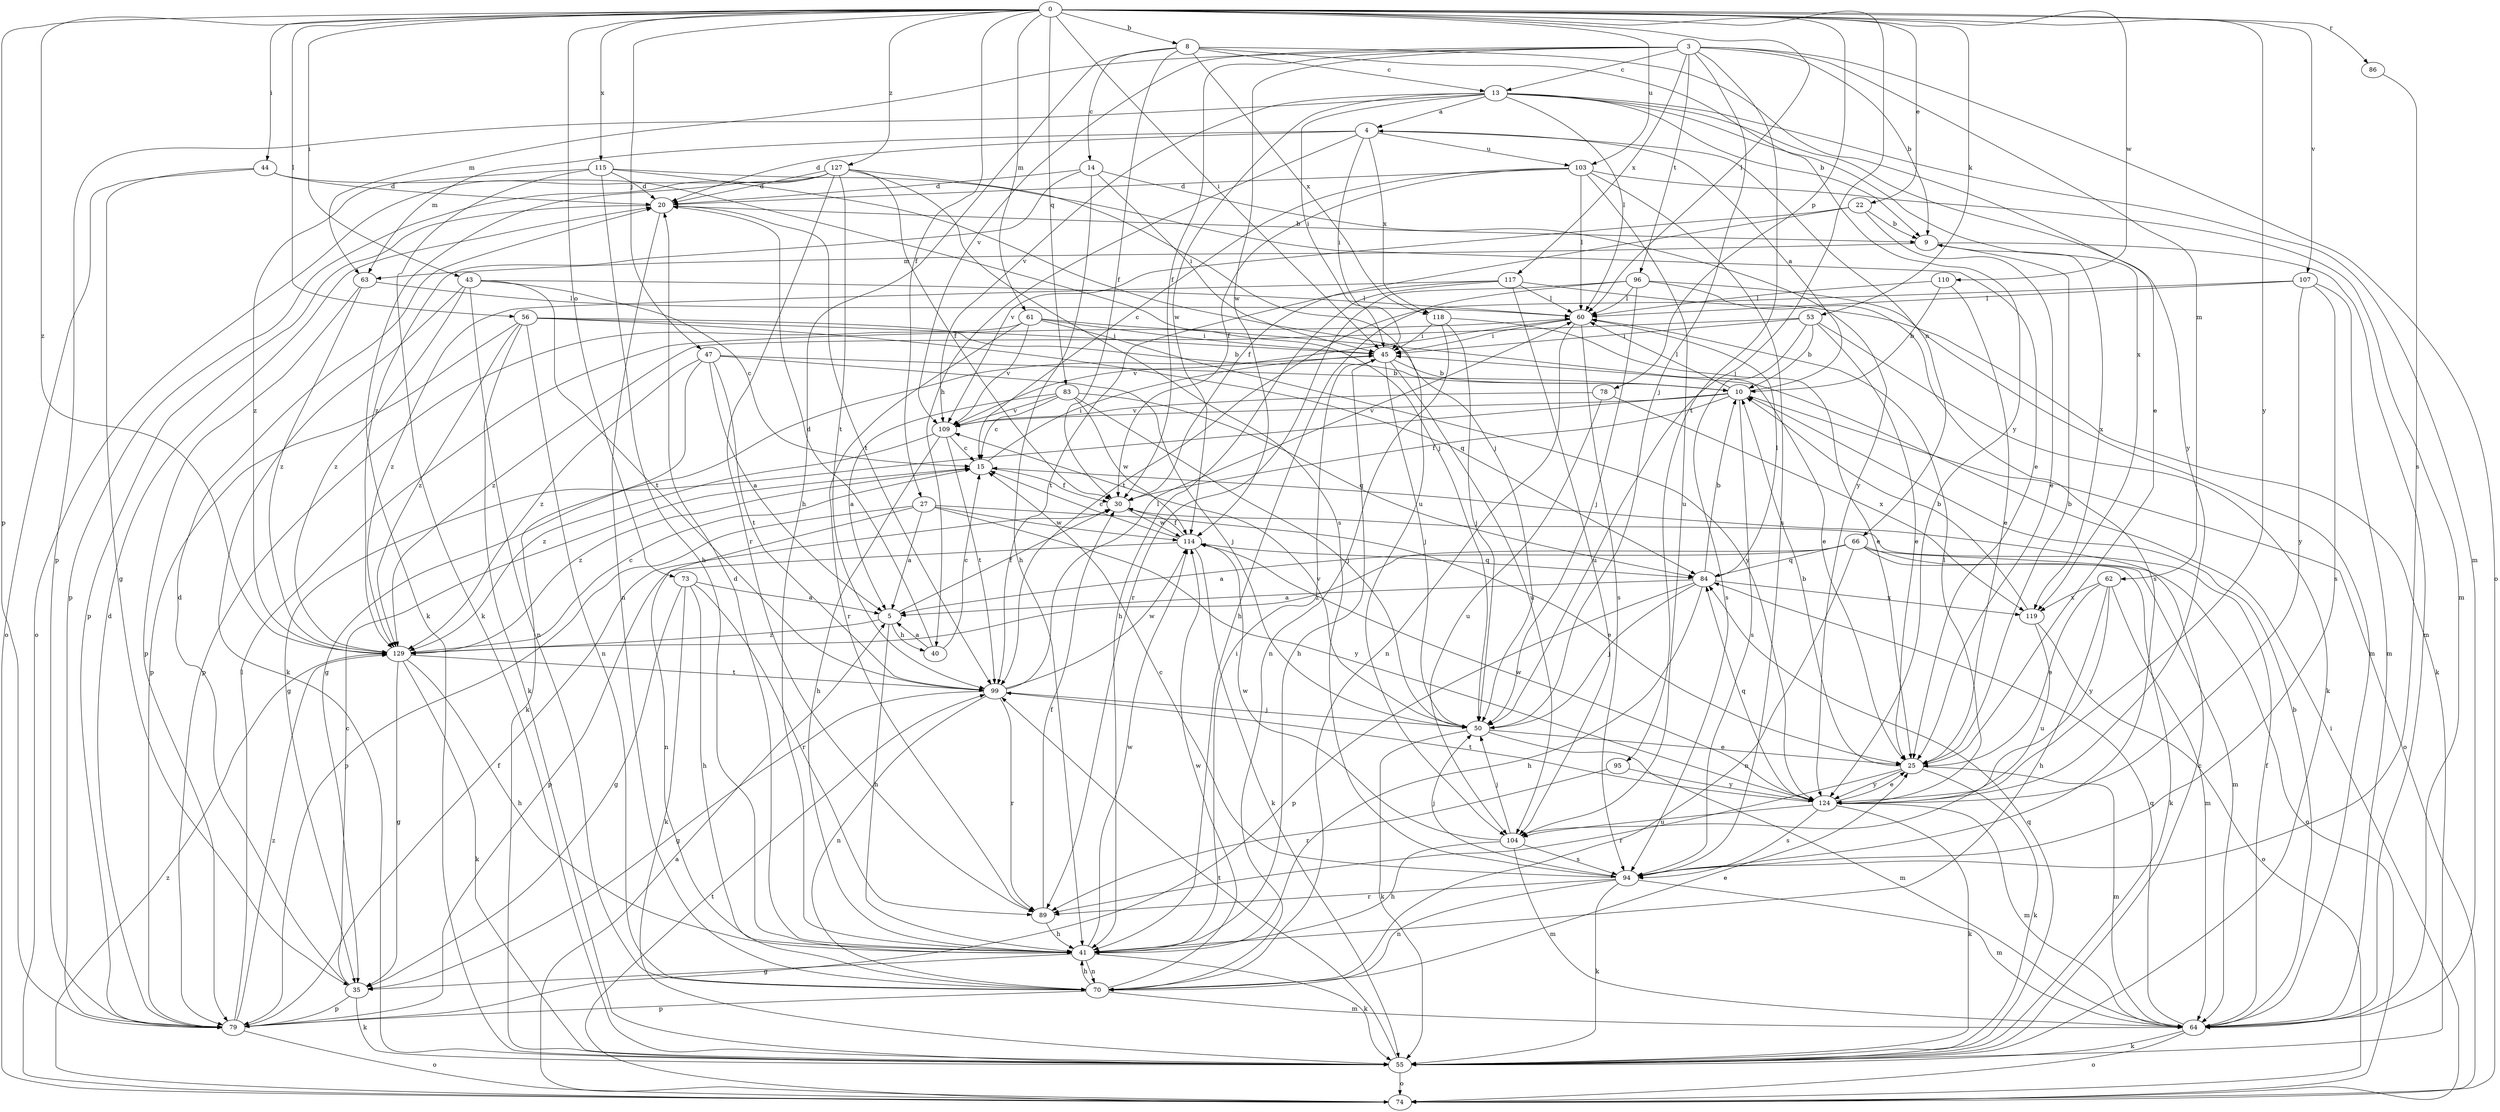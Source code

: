 strict digraph  {
0;
3;
4;
5;
8;
9;
10;
13;
14;
15;
20;
22;
25;
27;
30;
35;
40;
41;
43;
44;
45;
47;
50;
53;
55;
56;
60;
61;
62;
63;
64;
66;
70;
73;
74;
78;
79;
83;
84;
86;
89;
94;
95;
96;
99;
103;
104;
107;
109;
110;
114;
115;
117;
118;
119;
124;
127;
129;
0 -> 8  [label=b];
0 -> 22  [label=e];
0 -> 27  [label=f];
0 -> 43  [label=i];
0 -> 44  [label=i];
0 -> 45  [label=i];
0 -> 47  [label=j];
0 -> 50  [label=j];
0 -> 53  [label=k];
0 -> 56  [label=l];
0 -> 60  [label=l];
0 -> 61  [label=m];
0 -> 73  [label=o];
0 -> 78  [label=p];
0 -> 79  [label=p];
0 -> 83  [label=q];
0 -> 86  [label=r];
0 -> 103  [label=u];
0 -> 107  [label=v];
0 -> 110  [label=w];
0 -> 115  [label=x];
0 -> 124  [label=y];
0 -> 127  [label=z];
0 -> 129  [label=z];
3 -> 9  [label=b];
3 -> 13  [label=c];
3 -> 30  [label=f];
3 -> 50  [label=j];
3 -> 62  [label=m];
3 -> 63  [label=m];
3 -> 74  [label=o];
3 -> 95  [label=t];
3 -> 96  [label=t];
3 -> 109  [label=v];
3 -> 114  [label=w];
3 -> 117  [label=x];
4 -> 20  [label=d];
4 -> 40  [label=h];
4 -> 45  [label=i];
4 -> 63  [label=m];
4 -> 66  [label=n];
4 -> 103  [label=u];
4 -> 118  [label=x];
5 -> 30  [label=f];
5 -> 40  [label=h];
5 -> 41  [label=h];
5 -> 129  [label=z];
8 -> 13  [label=c];
8 -> 14  [label=c];
8 -> 25  [label=e];
8 -> 30  [label=f];
8 -> 41  [label=h];
8 -> 118  [label=x];
8 -> 124  [label=y];
9 -> 63  [label=m];
9 -> 64  [label=m];
9 -> 119  [label=x];
10 -> 4  [label=a];
10 -> 30  [label=f];
10 -> 35  [label=g];
10 -> 60  [label=l];
10 -> 74  [label=o];
10 -> 94  [label=s];
10 -> 109  [label=v];
13 -> 4  [label=a];
13 -> 9  [label=b];
13 -> 45  [label=i];
13 -> 60  [label=l];
13 -> 64  [label=m];
13 -> 79  [label=p];
13 -> 109  [label=v];
13 -> 114  [label=w];
13 -> 119  [label=x];
13 -> 124  [label=y];
14 -> 20  [label=d];
14 -> 41  [label=h];
14 -> 45  [label=i];
14 -> 124  [label=y];
14 -> 129  [label=z];
15 -> 30  [label=f];
15 -> 45  [label=i];
15 -> 129  [label=z];
20 -> 9  [label=b];
20 -> 70  [label=n];
20 -> 79  [label=p];
20 -> 99  [label=t];
22 -> 9  [label=b];
22 -> 25  [label=e];
22 -> 30  [label=f];
22 -> 109  [label=v];
25 -> 9  [label=b];
25 -> 10  [label=b];
25 -> 55  [label=k];
25 -> 64  [label=m];
25 -> 89  [label=r];
25 -> 124  [label=y];
27 -> 5  [label=a];
27 -> 25  [label=e];
27 -> 70  [label=n];
27 -> 79  [label=p];
27 -> 114  [label=w];
27 -> 124  [label=y];
30 -> 114  [label=w];
35 -> 15  [label=c];
35 -> 20  [label=d];
35 -> 55  [label=k];
35 -> 79  [label=p];
40 -> 5  [label=a];
40 -> 15  [label=c];
40 -> 20  [label=d];
41 -> 20  [label=d];
41 -> 35  [label=g];
41 -> 45  [label=i];
41 -> 55  [label=k];
41 -> 70  [label=n];
41 -> 114  [label=w];
43 -> 15  [label=c];
43 -> 55  [label=k];
43 -> 60  [label=l];
43 -> 70  [label=n];
43 -> 99  [label=t];
43 -> 129  [label=z];
44 -> 20  [label=d];
44 -> 35  [label=g];
44 -> 50  [label=j];
44 -> 74  [label=o];
45 -> 10  [label=b];
45 -> 35  [label=g];
45 -> 41  [label=h];
45 -> 50  [label=j];
45 -> 104  [label=u];
47 -> 5  [label=a];
47 -> 10  [label=b];
47 -> 50  [label=j];
47 -> 55  [label=k];
47 -> 99  [label=t];
47 -> 129  [label=z];
50 -> 25  [label=e];
50 -> 55  [label=k];
50 -> 64  [label=m];
50 -> 109  [label=v];
53 -> 10  [label=b];
53 -> 25  [label=e];
53 -> 45  [label=i];
53 -> 55  [label=k];
53 -> 94  [label=s];
53 -> 129  [label=z];
55 -> 15  [label=c];
55 -> 74  [label=o];
55 -> 84  [label=q];
55 -> 99  [label=t];
56 -> 10  [label=b];
56 -> 45  [label=i];
56 -> 55  [label=k];
56 -> 70  [label=n];
56 -> 79  [label=p];
56 -> 84  [label=q];
56 -> 129  [label=z];
60 -> 45  [label=i];
60 -> 70  [label=n];
60 -> 94  [label=s];
60 -> 109  [label=v];
61 -> 25  [label=e];
61 -> 45  [label=i];
61 -> 79  [label=p];
61 -> 89  [label=r];
61 -> 109  [label=v];
61 -> 124  [label=y];
62 -> 25  [label=e];
62 -> 41  [label=h];
62 -> 64  [label=m];
62 -> 119  [label=x];
62 -> 124  [label=y];
63 -> 60  [label=l];
63 -> 79  [label=p];
63 -> 129  [label=z];
64 -> 10  [label=b];
64 -> 30  [label=f];
64 -> 55  [label=k];
64 -> 74  [label=o];
64 -> 84  [label=q];
66 -> 5  [label=a];
66 -> 55  [label=k];
66 -> 64  [label=m];
66 -> 70  [label=n];
66 -> 74  [label=o];
66 -> 84  [label=q];
66 -> 129  [label=z];
70 -> 25  [label=e];
70 -> 41  [label=h];
70 -> 64  [label=m];
70 -> 79  [label=p];
70 -> 114  [label=w];
73 -> 5  [label=a];
73 -> 35  [label=g];
73 -> 41  [label=h];
73 -> 55  [label=k];
73 -> 89  [label=r];
74 -> 5  [label=a];
74 -> 45  [label=i];
74 -> 99  [label=t];
74 -> 129  [label=z];
78 -> 104  [label=u];
78 -> 109  [label=v];
78 -> 119  [label=x];
79 -> 20  [label=d];
79 -> 30  [label=f];
79 -> 60  [label=l];
79 -> 74  [label=o];
79 -> 129  [label=z];
83 -> 5  [label=a];
83 -> 15  [label=c];
83 -> 50  [label=j];
83 -> 84  [label=q];
83 -> 109  [label=v];
83 -> 114  [label=w];
84 -> 5  [label=a];
84 -> 10  [label=b];
84 -> 41  [label=h];
84 -> 50  [label=j];
84 -> 60  [label=l];
84 -> 79  [label=p];
84 -> 119  [label=x];
86 -> 94  [label=s];
89 -> 30  [label=f];
89 -> 41  [label=h];
94 -> 15  [label=c];
94 -> 50  [label=j];
94 -> 55  [label=k];
94 -> 64  [label=m];
94 -> 70  [label=n];
94 -> 89  [label=r];
95 -> 89  [label=r];
95 -> 124  [label=y];
96 -> 41  [label=h];
96 -> 50  [label=j];
96 -> 60  [label=l];
96 -> 64  [label=m];
96 -> 89  [label=r];
96 -> 94  [label=s];
99 -> 35  [label=g];
99 -> 50  [label=j];
99 -> 60  [label=l];
99 -> 70  [label=n];
99 -> 89  [label=r];
99 -> 114  [label=w];
103 -> 15  [label=c];
103 -> 20  [label=d];
103 -> 30  [label=f];
103 -> 60  [label=l];
103 -> 64  [label=m];
103 -> 94  [label=s];
103 -> 104  [label=u];
104 -> 41  [label=h];
104 -> 50  [label=j];
104 -> 64  [label=m];
104 -> 94  [label=s];
104 -> 114  [label=w];
107 -> 60  [label=l];
107 -> 64  [label=m];
107 -> 94  [label=s];
107 -> 99  [label=t];
107 -> 124  [label=y];
109 -> 15  [label=c];
109 -> 41  [label=h];
109 -> 99  [label=t];
109 -> 129  [label=z];
110 -> 10  [label=b];
110 -> 25  [label=e];
110 -> 60  [label=l];
114 -> 15  [label=c];
114 -> 30  [label=f];
114 -> 55  [label=k];
114 -> 79  [label=p];
114 -> 84  [label=q];
115 -> 20  [label=d];
115 -> 25  [label=e];
115 -> 41  [label=h];
115 -> 50  [label=j];
115 -> 55  [label=k];
115 -> 129  [label=z];
117 -> 41  [label=h];
117 -> 55  [label=k];
117 -> 60  [label=l];
117 -> 99  [label=t];
117 -> 104  [label=u];
117 -> 129  [label=z];
118 -> 25  [label=e];
118 -> 45  [label=i];
118 -> 50  [label=j];
118 -> 70  [label=n];
119 -> 10  [label=b];
119 -> 74  [label=o];
119 -> 104  [label=u];
124 -> 25  [label=e];
124 -> 55  [label=k];
124 -> 60  [label=l];
124 -> 64  [label=m];
124 -> 84  [label=q];
124 -> 94  [label=s];
124 -> 99  [label=t];
124 -> 104  [label=u];
124 -> 114  [label=w];
127 -> 20  [label=d];
127 -> 30  [label=f];
127 -> 55  [label=k];
127 -> 74  [label=o];
127 -> 79  [label=p];
127 -> 89  [label=r];
127 -> 94  [label=s];
127 -> 99  [label=t];
127 -> 104  [label=u];
129 -> 15  [label=c];
129 -> 35  [label=g];
129 -> 41  [label=h];
129 -> 55  [label=k];
129 -> 99  [label=t];
}
